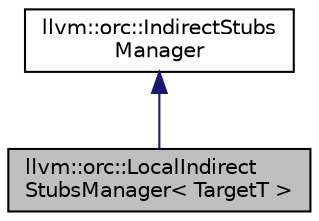 digraph "llvm::orc::LocalIndirectStubsManager&lt; TargetT &gt;"
{
 // LATEX_PDF_SIZE
  bgcolor="transparent";
  edge [fontname="Helvetica",fontsize="10",labelfontname="Helvetica",labelfontsize="10"];
  node [fontname="Helvetica",fontsize="10",shape=record];
  Node1 [label="llvm::orc::LocalIndirect\lStubsManager\< TargetT \>",height=0.2,width=0.4,color="black", fillcolor="grey75", style="filled", fontcolor="black",tooltip="IndirectStubsManager implementation for the host architecture, e.g."];
  Node2 -> Node1 [dir="back",color="midnightblue",fontsize="10",style="solid",fontname="Helvetica"];
  Node2 [label="llvm::orc::IndirectStubs\lManager",height=0.2,width=0.4,color="black",URL="$classllvm_1_1orc_1_1IndirectStubsManager.html",tooltip="Base class for managing collections of named indirect stubs."];
}
